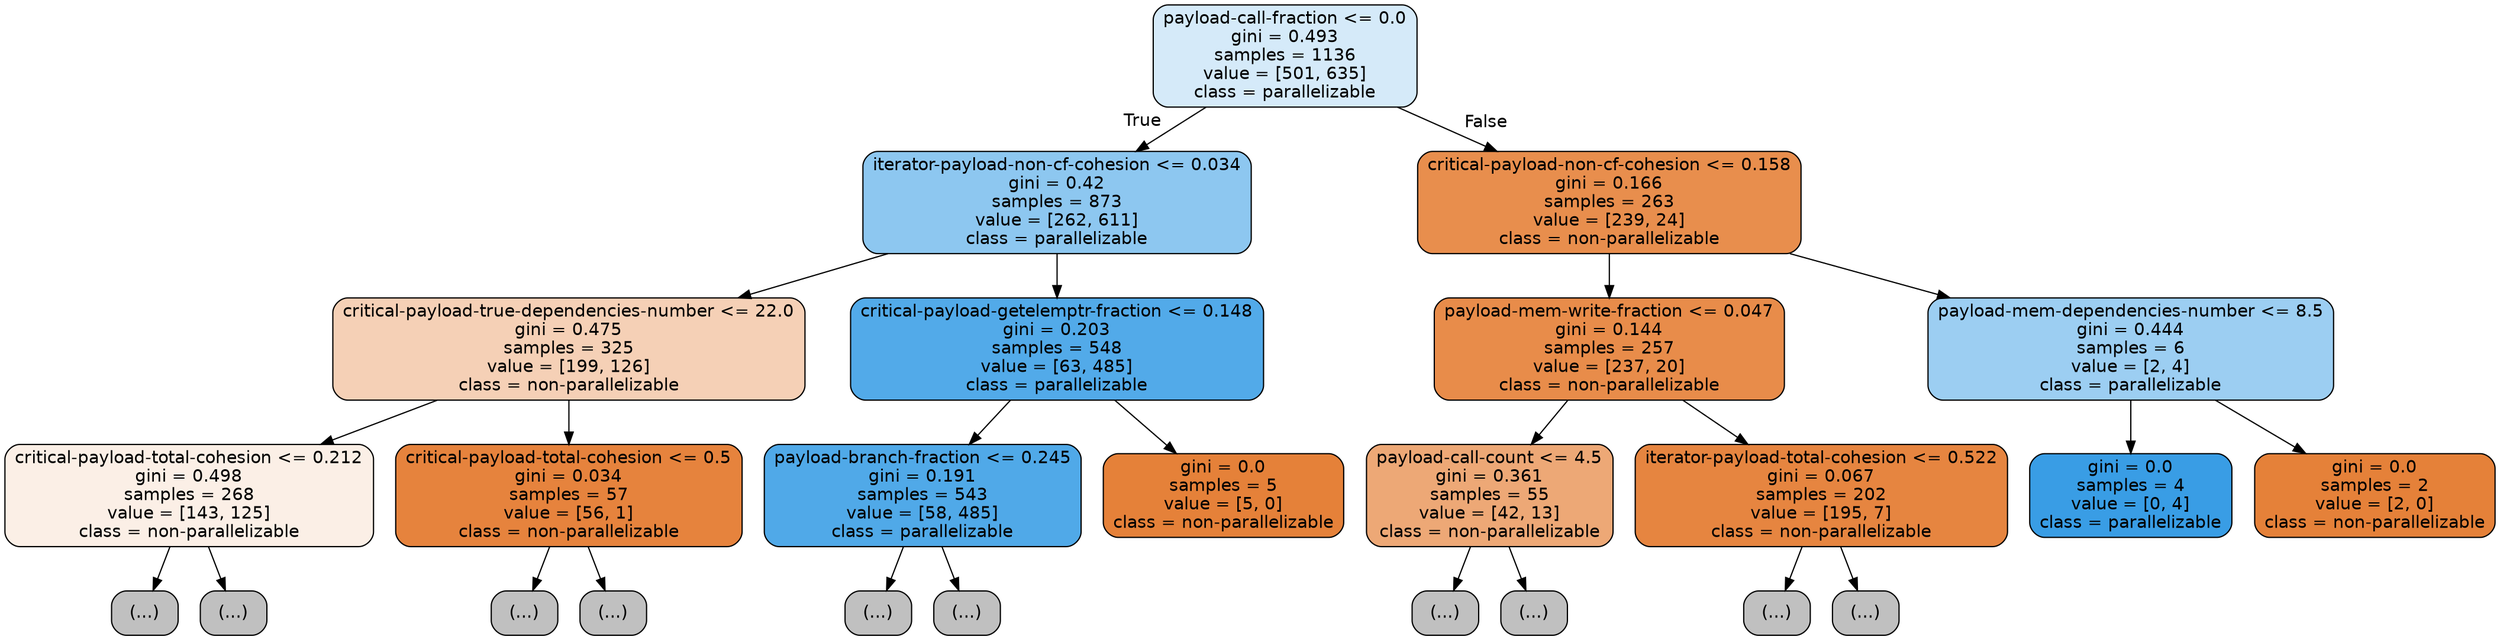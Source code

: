 digraph Tree {
node [shape=box, style="filled, rounded", color="black", fontname=helvetica] ;
edge [fontname=helvetica] ;
0 [label="payload-call-fraction <= 0.0\ngini = 0.493\nsamples = 1136\nvalue = [501, 635]\nclass = parallelizable", fillcolor="#399de536"] ;
1 [label="iterator-payload-non-cf-cohesion <= 0.034\ngini = 0.42\nsamples = 873\nvalue = [262, 611]\nclass = parallelizable", fillcolor="#399de592"] ;
0 -> 1 [labeldistance=2.5, labelangle=45, headlabel="True"] ;
2 [label="critical-payload-true-dependencies-number <= 22.0\ngini = 0.475\nsamples = 325\nvalue = [199, 126]\nclass = non-parallelizable", fillcolor="#e581395e"] ;
1 -> 2 ;
3 [label="critical-payload-total-cohesion <= 0.212\ngini = 0.498\nsamples = 268\nvalue = [143, 125]\nclass = non-parallelizable", fillcolor="#e5813920"] ;
2 -> 3 ;
4 [label="(...)", fillcolor="#C0C0C0"] ;
3 -> 4 ;
39 [label="(...)", fillcolor="#C0C0C0"] ;
3 -> 39 ;
76 [label="critical-payload-total-cohesion <= 0.5\ngini = 0.034\nsamples = 57\nvalue = [56, 1]\nclass = non-parallelizable", fillcolor="#e58139fa"] ;
2 -> 76 ;
77 [label="(...)", fillcolor="#C0C0C0"] ;
76 -> 77 ;
78 [label="(...)", fillcolor="#C0C0C0"] ;
76 -> 78 ;
79 [label="critical-payload-getelemptr-fraction <= 0.148\ngini = 0.203\nsamples = 548\nvalue = [63, 485]\nclass = parallelizable", fillcolor="#399de5de"] ;
1 -> 79 ;
80 [label="payload-branch-fraction <= 0.245\ngini = 0.191\nsamples = 543\nvalue = [58, 485]\nclass = parallelizable", fillcolor="#399de5e1"] ;
79 -> 80 ;
81 [label="(...)", fillcolor="#C0C0C0"] ;
80 -> 81 ;
152 [label="(...)", fillcolor="#C0C0C0"] ;
80 -> 152 ;
171 [label="gini = 0.0\nsamples = 5\nvalue = [5, 0]\nclass = non-parallelizable", fillcolor="#e58139ff"] ;
79 -> 171 ;
172 [label="critical-payload-non-cf-cohesion <= 0.158\ngini = 0.166\nsamples = 263\nvalue = [239, 24]\nclass = non-parallelizable", fillcolor="#e58139e5"] ;
0 -> 172 [labeldistance=2.5, labelangle=-45, headlabel="False"] ;
173 [label="payload-mem-write-fraction <= 0.047\ngini = 0.144\nsamples = 257\nvalue = [237, 20]\nclass = non-parallelizable", fillcolor="#e58139e9"] ;
172 -> 173 ;
174 [label="payload-call-count <= 4.5\ngini = 0.361\nsamples = 55\nvalue = [42, 13]\nclass = non-parallelizable", fillcolor="#e58139b0"] ;
173 -> 174 ;
175 [label="(...)", fillcolor="#C0C0C0"] ;
174 -> 175 ;
186 [label="(...)", fillcolor="#C0C0C0"] ;
174 -> 186 ;
189 [label="iterator-payload-total-cohesion <= 0.522\ngini = 0.067\nsamples = 202\nvalue = [195, 7]\nclass = non-parallelizable", fillcolor="#e58139f6"] ;
173 -> 189 ;
190 [label="(...)", fillcolor="#C0C0C0"] ;
189 -> 190 ;
203 [label="(...)", fillcolor="#C0C0C0"] ;
189 -> 203 ;
206 [label="payload-mem-dependencies-number <= 8.5\ngini = 0.444\nsamples = 6\nvalue = [2, 4]\nclass = parallelizable", fillcolor="#399de57f"] ;
172 -> 206 ;
207 [label="gini = 0.0\nsamples = 4\nvalue = [0, 4]\nclass = parallelizable", fillcolor="#399de5ff"] ;
206 -> 207 ;
208 [label="gini = 0.0\nsamples = 2\nvalue = [2, 0]\nclass = non-parallelizable", fillcolor="#e58139ff"] ;
206 -> 208 ;
}